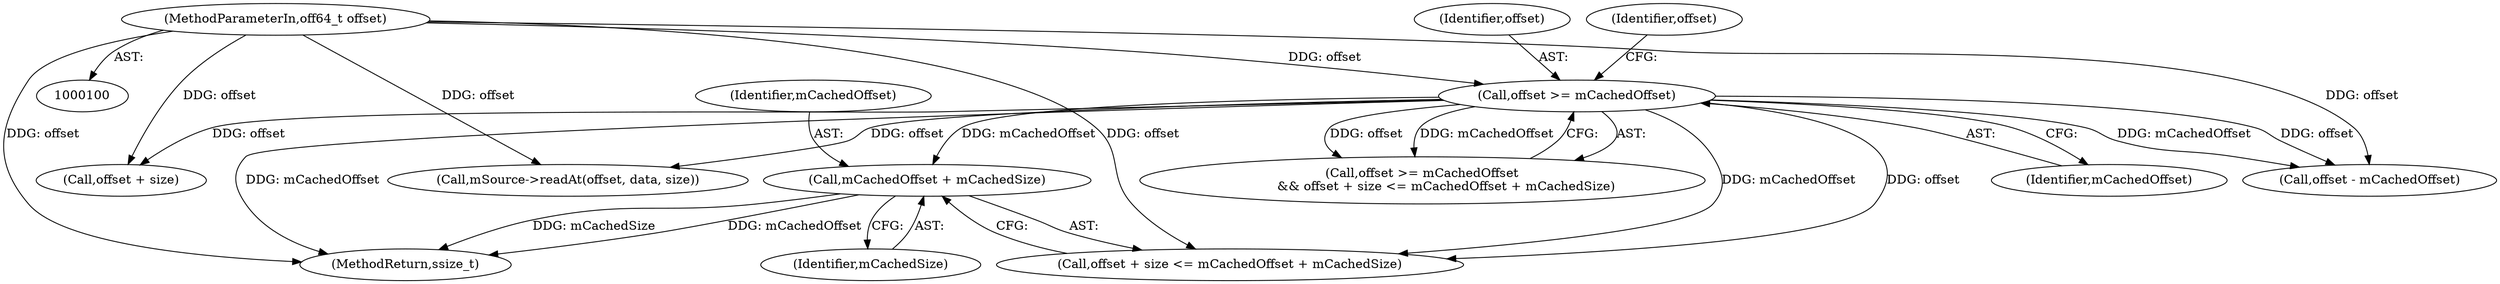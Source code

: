 digraph "1_Android_d48f0f145f8f0f4472bc0af668ac9a8bce44ba9b_1@del" {
"1000115" [label="(Call,mCachedOffset + mCachedSize)"];
"1000108" [label="(Call,offset >= mCachedOffset)"];
"1000101" [label="(MethodParameterIn,off64_t offset)"];
"1000117" [label="(Identifier,mCachedSize)"];
"1000113" [label="(Identifier,offset)"];
"1000110" [label="(Identifier,mCachedOffset)"];
"1000112" [label="(Call,offset + size)"];
"1000124" [label="(Call,offset - mCachedOffset)"];
"1000107" [label="(Call,offset >= mCachedOffset\n            && offset + size <= mCachedOffset + mCachedSize)"];
"1000111" [label="(Call,offset + size <= mCachedOffset + mCachedSize)"];
"1000131" [label="(Call,mSource->readAt(offset, data, size))"];
"1000115" [label="(Call,mCachedOffset + mCachedSize)"];
"1000101" [label="(MethodParameterIn,off64_t offset)"];
"1000109" [label="(Identifier,offset)"];
"1000116" [label="(Identifier,mCachedOffset)"];
"1000135" [label="(MethodReturn,ssize_t)"];
"1000108" [label="(Call,offset >= mCachedOffset)"];
"1000115" -> "1000111"  [label="AST: "];
"1000115" -> "1000117"  [label="CFG: "];
"1000116" -> "1000115"  [label="AST: "];
"1000117" -> "1000115"  [label="AST: "];
"1000111" -> "1000115"  [label="CFG: "];
"1000115" -> "1000135"  [label="DDG: mCachedSize"];
"1000115" -> "1000135"  [label="DDG: mCachedOffset"];
"1000108" -> "1000115"  [label="DDG: mCachedOffset"];
"1000108" -> "1000107"  [label="AST: "];
"1000108" -> "1000110"  [label="CFG: "];
"1000109" -> "1000108"  [label="AST: "];
"1000110" -> "1000108"  [label="AST: "];
"1000113" -> "1000108"  [label="CFG: "];
"1000107" -> "1000108"  [label="CFG: "];
"1000108" -> "1000135"  [label="DDG: mCachedOffset"];
"1000108" -> "1000107"  [label="DDG: offset"];
"1000108" -> "1000107"  [label="DDG: mCachedOffset"];
"1000101" -> "1000108"  [label="DDG: offset"];
"1000108" -> "1000111"  [label="DDG: offset"];
"1000108" -> "1000111"  [label="DDG: mCachedOffset"];
"1000108" -> "1000112"  [label="DDG: offset"];
"1000108" -> "1000124"  [label="DDG: offset"];
"1000108" -> "1000124"  [label="DDG: mCachedOffset"];
"1000108" -> "1000131"  [label="DDG: offset"];
"1000101" -> "1000100"  [label="AST: "];
"1000101" -> "1000135"  [label="DDG: offset"];
"1000101" -> "1000111"  [label="DDG: offset"];
"1000101" -> "1000112"  [label="DDG: offset"];
"1000101" -> "1000124"  [label="DDG: offset"];
"1000101" -> "1000131"  [label="DDG: offset"];
}
